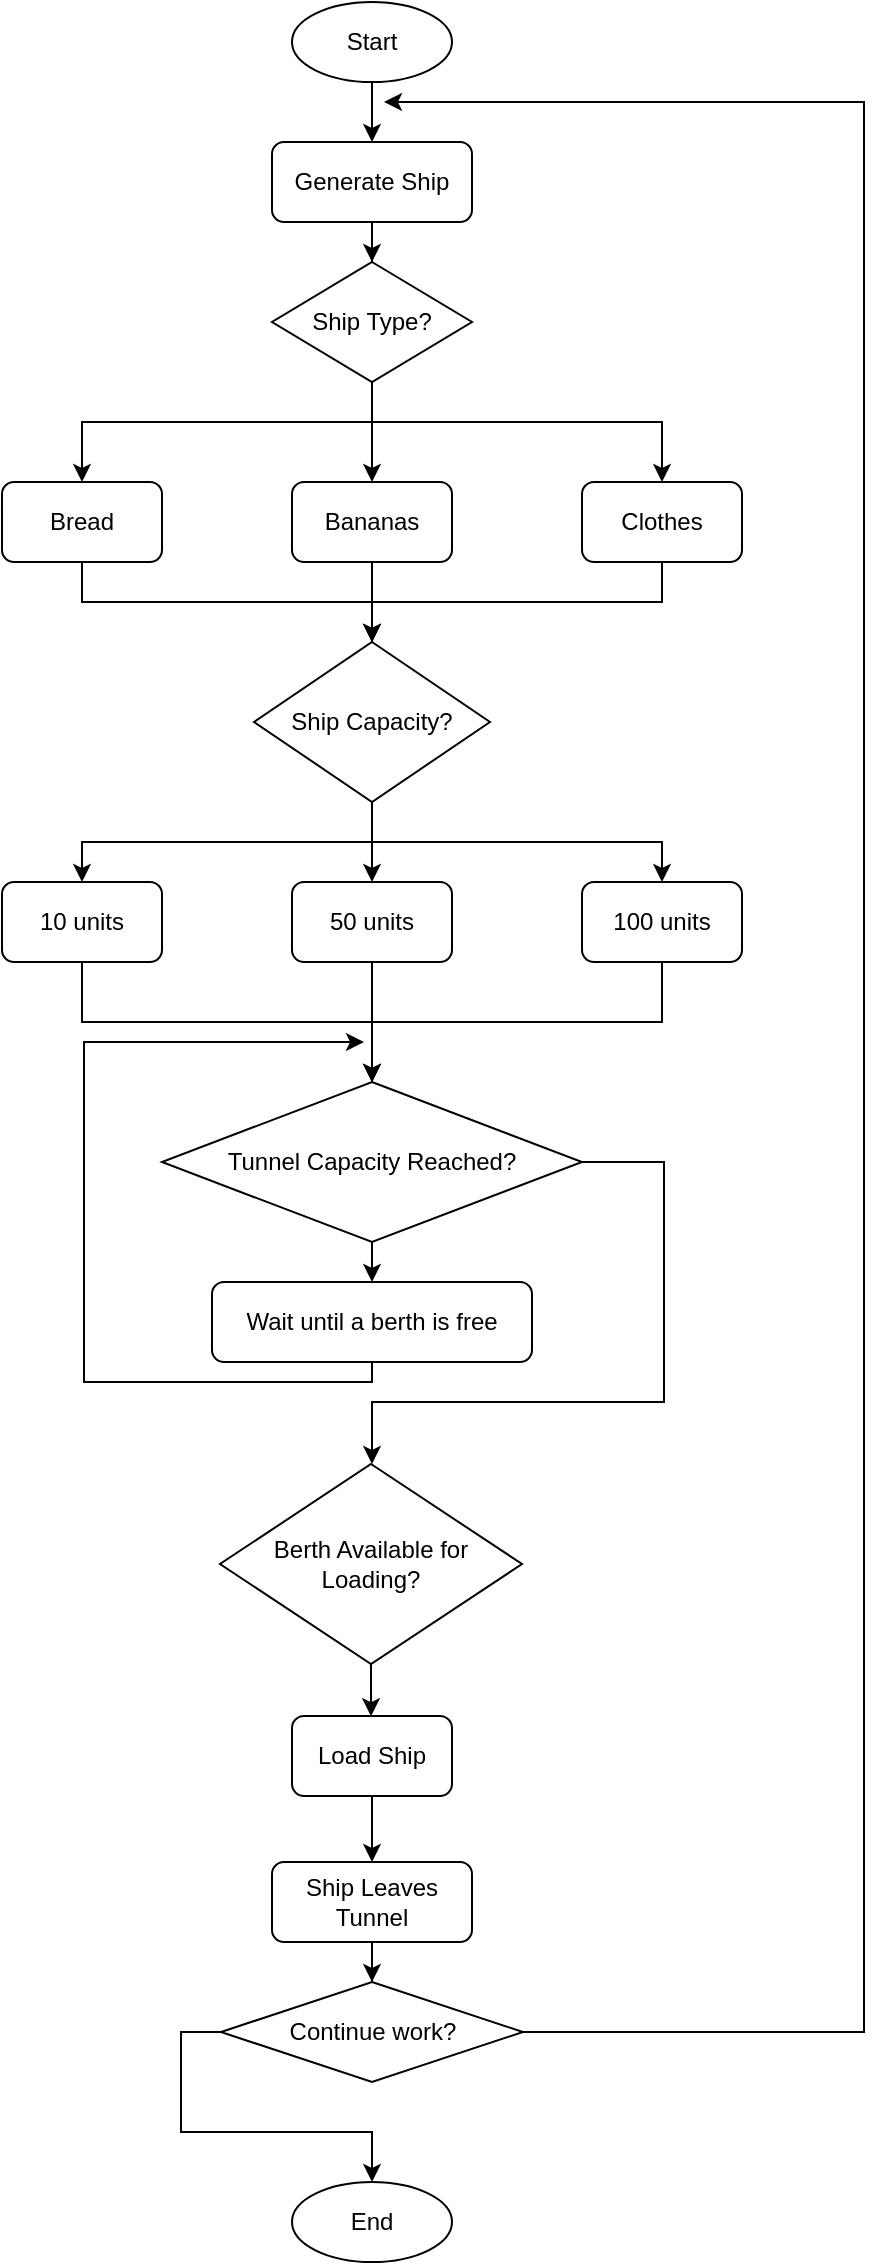 <mxfile version="20.5.3" type="embed"><diagram id="v-q27QKJw0_lDGfotQkc" name="General"><mxGraphModel dx="219" dy="138" grid="1" gridSize="10" guides="1" tooltips="1" connect="1" arrows="1" fold="1" page="1" pageScale="1" pageWidth="827" pageHeight="1169" math="0" shadow="0"><root><mxCell id="0"/><mxCell id="1" parent="0"/><mxCell id="95" style="edgeStyle=orthogonalEdgeStyle;rounded=0;orthogonalLoop=1;jettySize=auto;html=1;entryX=0.5;entryY=0;entryDx=0;entryDy=0;" edge="1" parent="1" source="2" target="3"><mxGeometry relative="1" as="geometry"/></mxCell><mxCell id="2" value="Start" style="shape=ellipse;whiteSpace=wrap;html=1;" vertex="1" parent="1"><mxGeometry x="374" width="80" height="40" as="geometry"/></mxCell><mxCell id="94" style="edgeStyle=orthogonalEdgeStyle;rounded=0;orthogonalLoop=1;jettySize=auto;html=1;entryX=0.5;entryY=0;entryDx=0;entryDy=0;" edge="1" parent="1" source="3" target="4"><mxGeometry relative="1" as="geometry"/></mxCell><mxCell id="3" value="Generate Ship" style="rounded=1;whiteSpace=wrap;html=1;" vertex="1" parent="1"><mxGeometry x="364" y="70" width="100" height="40" as="geometry"/></mxCell><mxCell id="90" style="edgeStyle=orthogonalEdgeStyle;rounded=0;orthogonalLoop=1;jettySize=auto;html=1;entryX=0.5;entryY=0;entryDx=0;entryDy=0;" edge="1" parent="1" source="4" target="6"><mxGeometry relative="1" as="geometry"/></mxCell><mxCell id="91" style="edgeStyle=orthogonalEdgeStyle;rounded=0;orthogonalLoop=1;jettySize=auto;html=1;" edge="1" parent="1" source="4" target="5"><mxGeometry relative="1" as="geometry"><Array as="points"><mxPoint x="414" y="210"/><mxPoint x="269" y="210"/></Array></mxGeometry></mxCell><mxCell id="93" style="edgeStyle=orthogonalEdgeStyle;rounded=0;orthogonalLoop=1;jettySize=auto;html=1;" edge="1" parent="1" source="4" target="7"><mxGeometry relative="1" as="geometry"><Array as="points"><mxPoint x="414" y="210"/><mxPoint x="559" y="210"/></Array></mxGeometry></mxCell><mxCell id="4" value="Ship Type?" style="shape=rhombus;whiteSpace=wrap;html=1;" vertex="1" parent="1"><mxGeometry x="364" y="130" width="100" height="60" as="geometry"/></mxCell><mxCell id="87" style="edgeStyle=orthogonalEdgeStyle;rounded=0;orthogonalLoop=1;jettySize=auto;html=1;exitX=0.5;exitY=1;exitDx=0;exitDy=0;" edge="1" parent="1" source="5" target="8"><mxGeometry relative="1" as="geometry"/></mxCell><mxCell id="5" value="Bread" style="rounded=1;whiteSpace=wrap;html=1;" vertex="1" parent="1"><mxGeometry x="229" y="240" width="80" height="40" as="geometry"/></mxCell><mxCell id="88" style="edgeStyle=orthogonalEdgeStyle;rounded=0;orthogonalLoop=1;jettySize=auto;html=1;entryX=0.5;entryY=0;entryDx=0;entryDy=0;" edge="1" parent="1" source="6" target="8"><mxGeometry relative="1" as="geometry"/></mxCell><mxCell id="6" value="Bananas" style="rounded=1;whiteSpace=wrap;html=1;" vertex="1" parent="1"><mxGeometry x="374" y="240" width="80" height="40" as="geometry"/></mxCell><mxCell id="89" style="edgeStyle=orthogonalEdgeStyle;rounded=0;orthogonalLoop=1;jettySize=auto;html=1;entryX=0.5;entryY=0;entryDx=0;entryDy=0;" edge="1" parent="1" source="7" target="8"><mxGeometry relative="1" as="geometry"><Array as="points"><mxPoint x="559" y="300"/><mxPoint x="414" y="300"/></Array></mxGeometry></mxCell><mxCell id="7" value="Clothes" style="rounded=1;whiteSpace=wrap;html=1;" vertex="1" parent="1"><mxGeometry x="519" y="240" width="80" height="40" as="geometry"/></mxCell><mxCell id="84" style="edgeStyle=orthogonalEdgeStyle;rounded=0;orthogonalLoop=1;jettySize=auto;html=1;entryX=0.5;entryY=0;entryDx=0;entryDy=0;exitX=0.5;exitY=1;exitDx=0;exitDy=0;" edge="1" parent="1" source="8" target="9"><mxGeometry relative="1" as="geometry"/></mxCell><mxCell id="85" style="edgeStyle=orthogonalEdgeStyle;rounded=0;orthogonalLoop=1;jettySize=auto;html=1;entryX=0.5;entryY=0;entryDx=0;entryDy=0;" edge="1" parent="1" source="8" target="10"><mxGeometry relative="1" as="geometry"/></mxCell><mxCell id="86" style="edgeStyle=orthogonalEdgeStyle;rounded=0;orthogonalLoop=1;jettySize=auto;html=1;entryX=0.5;entryY=0;entryDx=0;entryDy=0;exitX=0.5;exitY=1;exitDx=0;exitDy=0;" edge="1" parent="1" source="8" target="11"><mxGeometry relative="1" as="geometry"><mxPoint x="420" y="400" as="sourcePoint"/></mxGeometry></mxCell><mxCell id="8" value="Ship Capacity?" style="shape=rhombus;whiteSpace=wrap;html=1;" vertex="1" parent="1"><mxGeometry x="355" y="320" width="118" height="80" as="geometry"/></mxCell><mxCell id="81" style="edgeStyle=orthogonalEdgeStyle;rounded=0;orthogonalLoop=1;jettySize=auto;html=1;" edge="1" parent="1" source="9" target="12"><mxGeometry relative="1" as="geometry"/></mxCell><mxCell id="9" value="10 units" style="rounded=1;whiteSpace=wrap;html=1;" vertex="1" parent="1"><mxGeometry x="229" y="440" width="80" height="40" as="geometry"/></mxCell><mxCell id="82" style="edgeStyle=orthogonalEdgeStyle;rounded=0;orthogonalLoop=1;jettySize=auto;html=1;entryX=0.5;entryY=0;entryDx=0;entryDy=0;" edge="1" parent="1" source="10" target="12"><mxGeometry relative="1" as="geometry"/></mxCell><mxCell id="10" value="50 units" style="rounded=1;whiteSpace=wrap;html=1;" vertex="1" parent="1"><mxGeometry x="374" y="440" width="80" height="40" as="geometry"/></mxCell><mxCell id="83" style="edgeStyle=orthogonalEdgeStyle;rounded=0;orthogonalLoop=1;jettySize=auto;html=1;entryX=0.5;entryY=0;entryDx=0;entryDy=0;" edge="1" parent="1" source="11" target="12"><mxGeometry relative="1" as="geometry"/></mxCell><mxCell id="11" value="100 units" style="rounded=1;whiteSpace=wrap;html=1;" vertex="1" parent="1"><mxGeometry x="519" y="440" width="80" height="40" as="geometry"/></mxCell><mxCell id="98" style="edgeStyle=orthogonalEdgeStyle;rounded=0;orthogonalLoop=1;jettySize=auto;html=1;entryX=0.5;entryY=0;entryDx=0;entryDy=0;exitX=1;exitY=0.5;exitDx=0;exitDy=0;" edge="1" parent="1" source="12" target="14"><mxGeometry relative="1" as="geometry"><Array as="points"><mxPoint x="560" y="580"/><mxPoint x="560" y="700"/><mxPoint x="414" y="700"/><mxPoint x="414" y="731"/></Array></mxGeometry></mxCell><mxCell id="12" value="Tunnel Capacity Reached?" style="shape=rhombus;whiteSpace=wrap;html=1;" vertex="1" parent="1"><mxGeometry x="309" y="540" width="210" height="80" as="geometry"/></mxCell><mxCell id="79" style="edgeStyle=orthogonalEdgeStyle;rounded=0;orthogonalLoop=1;jettySize=auto;html=1;exitX=0.5;exitY=1;exitDx=0;exitDy=0;" edge="1" parent="1" source="13"><mxGeometry relative="1" as="geometry"><mxPoint x="410" y="520" as="targetPoint"/><Array as="points"><mxPoint x="414" y="690"/><mxPoint x="270" y="690"/><mxPoint x="270" y="520"/></Array></mxGeometry></mxCell><mxCell id="13" value="Wait until a berth is free" style="rounded=1;whiteSpace=wrap;html=1;" vertex="1" parent="1"><mxGeometry x="334" y="640" width="160" height="40" as="geometry"/></mxCell><mxCell id="101" style="edgeStyle=orthogonalEdgeStyle;rounded=0;orthogonalLoop=1;jettySize=auto;html=1;entryX=0.494;entryY=0.003;entryDx=0;entryDy=0;entryPerimeter=0;" edge="1" parent="1" source="14" target="15"><mxGeometry relative="1" as="geometry"/></mxCell><mxCell id="14" value="Berth Available for Loading?" style="shape=rhombus;whiteSpace=wrap;html=1;" vertex="1" parent="1"><mxGeometry x="338" y="731" width="151" height="100" as="geometry"/></mxCell><mxCell id="102" style="edgeStyle=orthogonalEdgeStyle;rounded=0;orthogonalLoop=1;jettySize=auto;html=1;entryX=0.5;entryY=0;entryDx=0;entryDy=0;" edge="1" parent="1" source="15" target="16"><mxGeometry relative="1" as="geometry"/></mxCell><mxCell id="15" value="Load Ship" style="rounded=1;whiteSpace=wrap;html=1;" vertex="1" parent="1"><mxGeometry x="374" y="857" width="80" height="40" as="geometry"/></mxCell><mxCell id="103" style="edgeStyle=orthogonalEdgeStyle;rounded=0;orthogonalLoop=1;jettySize=auto;html=1;" edge="1" parent="1" source="16" target="99"><mxGeometry relative="1" as="geometry"/></mxCell><mxCell id="16" value="Ship Leaves Tunnel" style="rounded=1;whiteSpace=wrap;html=1;" vertex="1" parent="1"><mxGeometry x="364" y="930" width="100" height="40" as="geometry"/></mxCell><mxCell id="17" value="End" style="shape=ellipse;whiteSpace=wrap;html=1;" vertex="1" parent="1"><mxGeometry x="374" y="1090" width="80" height="40" as="geometry"/></mxCell><mxCell id="28" edge="1" parent="1" source="12" target="13"><mxGeometry relative="1" as="geometry"/></mxCell><mxCell id="100" style="edgeStyle=orthogonalEdgeStyle;rounded=0;orthogonalLoop=1;jettySize=auto;html=1;entryX=0.5;entryY=0;entryDx=0;entryDy=0;exitX=0;exitY=0.5;exitDx=0;exitDy=0;" edge="1" parent="1" source="99" target="17"><mxGeometry relative="1" as="geometry"/></mxCell><mxCell id="105" style="edgeStyle=orthogonalEdgeStyle;rounded=0;orthogonalLoop=1;jettySize=auto;html=1;" edge="1" parent="1" source="99"><mxGeometry relative="1" as="geometry"><mxPoint x="420" y="50" as="targetPoint"/><Array as="points"><mxPoint x="660" y="1015"/><mxPoint x="660" y="50"/><mxPoint x="464" y="50"/></Array></mxGeometry></mxCell><mxCell id="99" value="Continue work?" style="shape=rhombus;whiteSpace=wrap;html=1;" vertex="1" parent="1"><mxGeometry x="338.5" y="990" width="151" height="50" as="geometry"/></mxCell></root></mxGraphModel></diagram></mxfile>